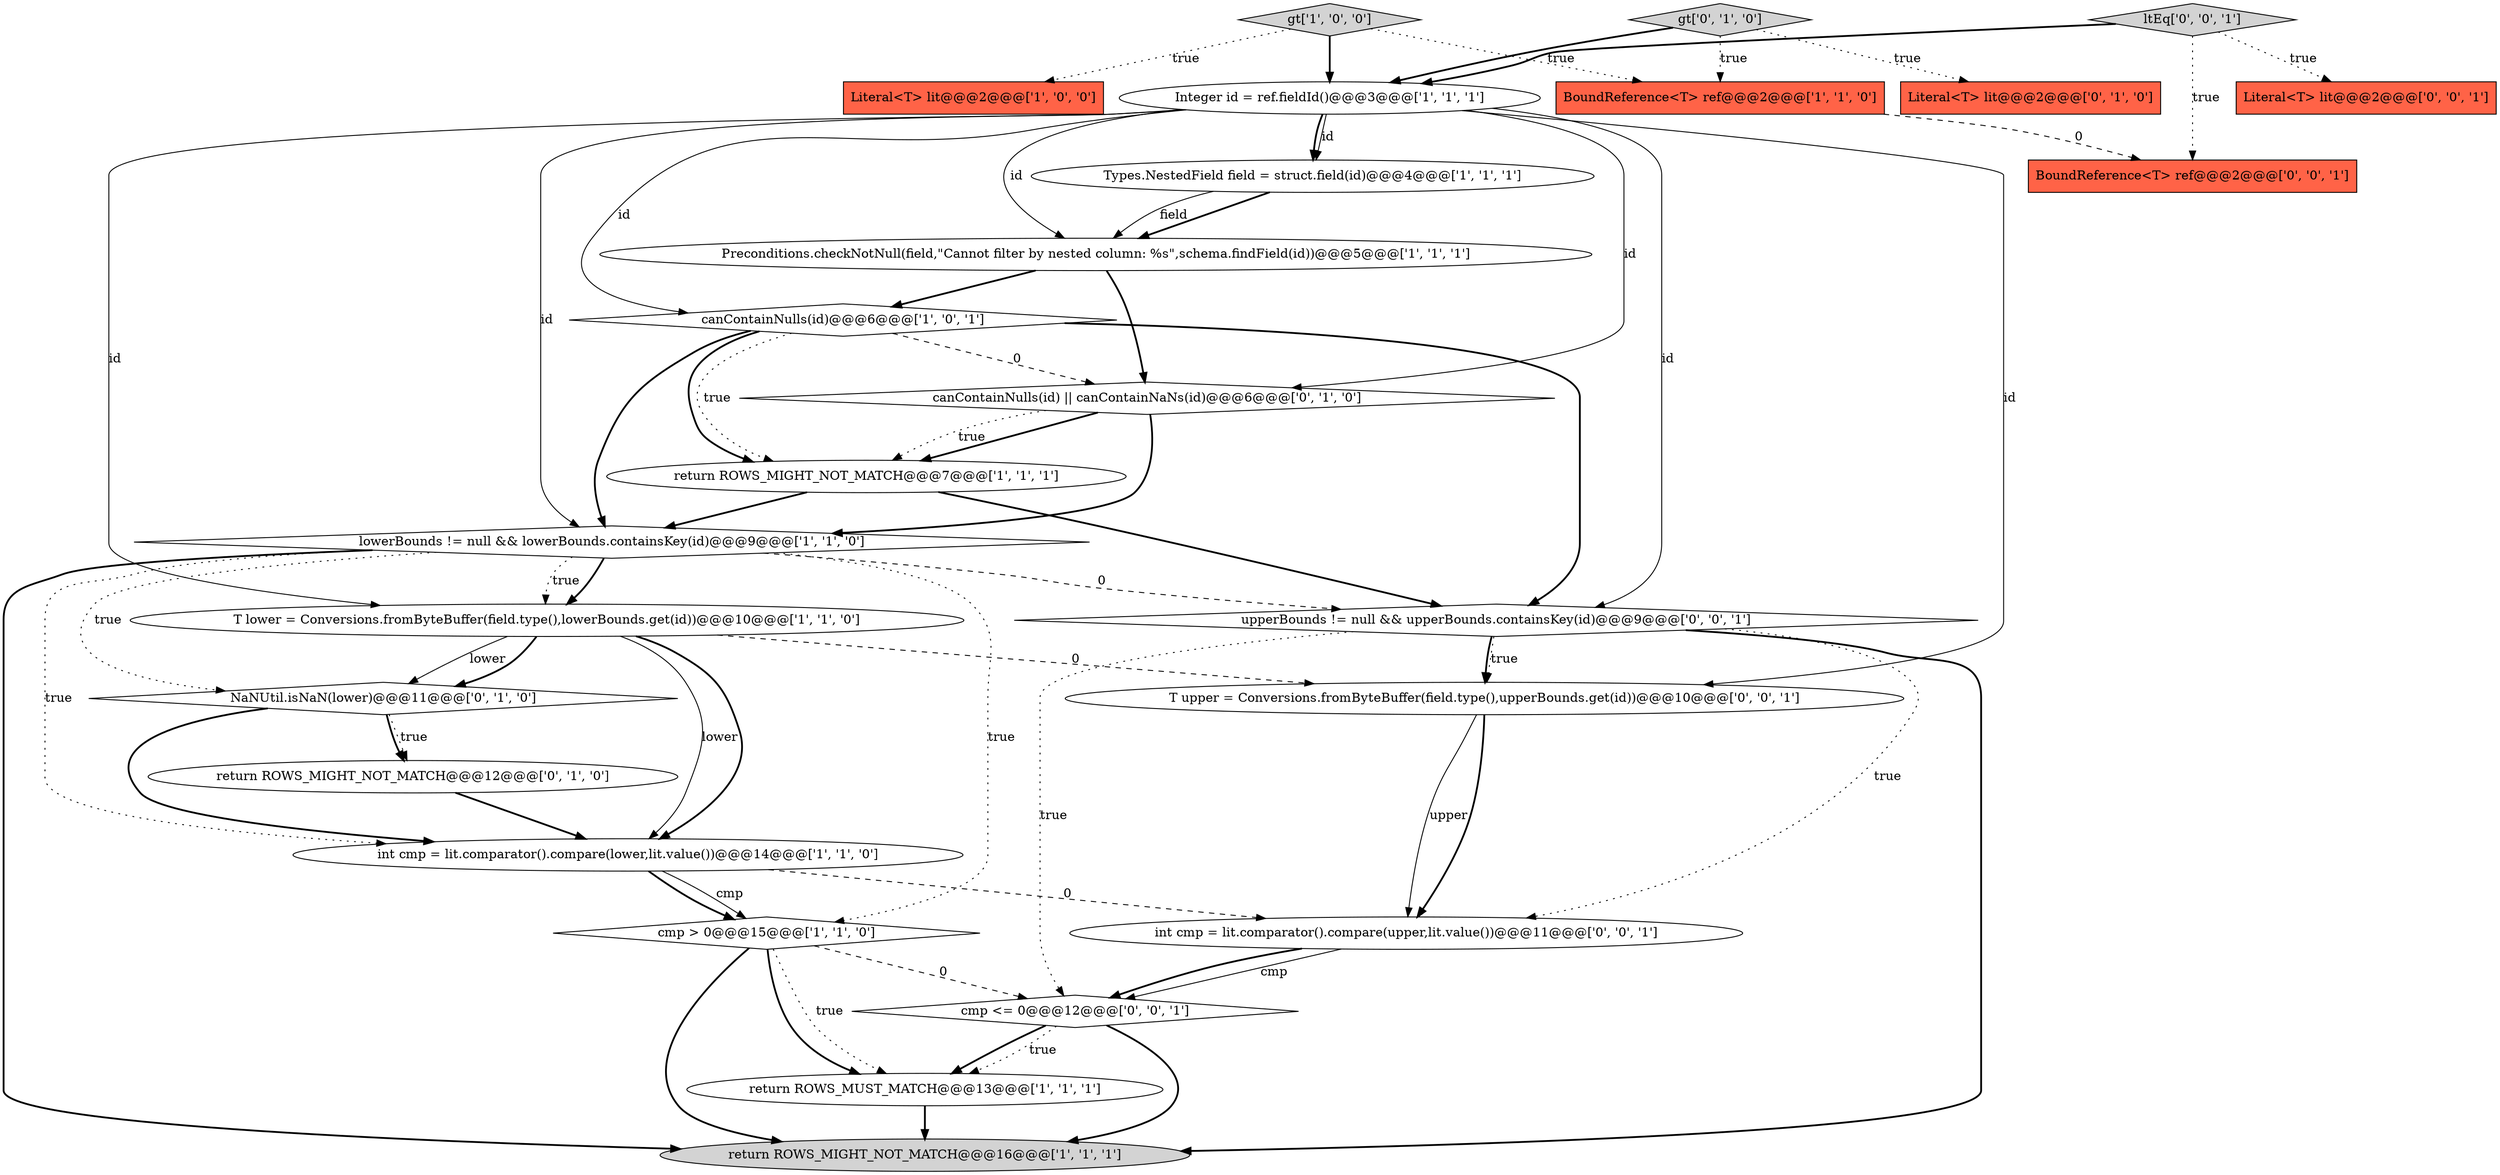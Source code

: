 digraph {
5 [style = filled, label = "canContainNulls(id)@@@6@@@['1', '0', '1']", fillcolor = white, shape = diamond image = "AAA0AAABBB1BBB"];
4 [style = filled, label = "T lower = Conversions.fromByteBuffer(field.type(),lowerBounds.get(id))@@@10@@@['1', '1', '0']", fillcolor = white, shape = ellipse image = "AAA0AAABBB1BBB"];
3 [style = filled, label = "int cmp = lit.comparator().compare(lower,lit.value())@@@14@@@['1', '1', '0']", fillcolor = white, shape = ellipse image = "AAA0AAABBB1BBB"];
17 [style = filled, label = "return ROWS_MIGHT_NOT_MATCH@@@12@@@['0', '1', '0']", fillcolor = white, shape = ellipse image = "AAA1AAABBB2BBB"];
7 [style = filled, label = "return ROWS_MIGHT_NOT_MATCH@@@7@@@['1', '1', '1']", fillcolor = white, shape = ellipse image = "AAA0AAABBB1BBB"];
23 [style = filled, label = "upperBounds != null && upperBounds.containsKey(id)@@@9@@@['0', '0', '1']", fillcolor = white, shape = diamond image = "AAA0AAABBB3BBB"];
0 [style = filled, label = "return ROWS_MIGHT_NOT_MATCH@@@16@@@['1', '1', '1']", fillcolor = lightgray, shape = ellipse image = "AAA0AAABBB1BBB"];
9 [style = filled, label = "lowerBounds != null && lowerBounds.containsKey(id)@@@9@@@['1', '1', '0']", fillcolor = white, shape = diamond image = "AAA0AAABBB1BBB"];
6 [style = filled, label = "Literal<T> lit@@@2@@@['1', '0', '0']", fillcolor = tomato, shape = box image = "AAA0AAABBB1BBB"];
18 [style = filled, label = "NaNUtil.isNaN(lower)@@@11@@@['0', '1', '0']", fillcolor = white, shape = diamond image = "AAA1AAABBB2BBB"];
11 [style = filled, label = "Types.NestedField field = struct.field(id)@@@4@@@['1', '1', '1']", fillcolor = white, shape = ellipse image = "AAA0AAABBB1BBB"];
1 [style = filled, label = "return ROWS_MUST_MATCH@@@13@@@['1', '1', '1']", fillcolor = white, shape = ellipse image = "AAA0AAABBB1BBB"];
2 [style = filled, label = "gt['1', '0', '0']", fillcolor = lightgray, shape = diamond image = "AAA0AAABBB1BBB"];
12 [style = filled, label = "Integer id = ref.fieldId()@@@3@@@['1', '1', '1']", fillcolor = white, shape = ellipse image = "AAA0AAABBB1BBB"];
8 [style = filled, label = "Preconditions.checkNotNull(field,\"Cannot filter by nested column: %s\",schema.findField(id))@@@5@@@['1', '1', '1']", fillcolor = white, shape = ellipse image = "AAA0AAABBB1BBB"];
15 [style = filled, label = "gt['0', '1', '0']", fillcolor = lightgray, shape = diamond image = "AAA0AAABBB2BBB"];
22 [style = filled, label = "Literal<T> lit@@@2@@@['0', '0', '1']", fillcolor = tomato, shape = box image = "AAA0AAABBB3BBB"];
14 [style = filled, label = "canContainNulls(id) || canContainNaNs(id)@@@6@@@['0', '1', '0']", fillcolor = white, shape = diamond image = "AAA1AAABBB2BBB"];
16 [style = filled, label = "Literal<T> lit@@@2@@@['0', '1', '0']", fillcolor = tomato, shape = box image = "AAA0AAABBB2BBB"];
24 [style = filled, label = "int cmp = lit.comparator().compare(upper,lit.value())@@@11@@@['0', '0', '1']", fillcolor = white, shape = ellipse image = "AAA0AAABBB3BBB"];
10 [style = filled, label = "BoundReference<T> ref@@@2@@@['1', '1', '0']", fillcolor = tomato, shape = box image = "AAA0AAABBB1BBB"];
13 [style = filled, label = "cmp > 0@@@15@@@['1', '1', '0']", fillcolor = white, shape = diamond image = "AAA0AAABBB1BBB"];
19 [style = filled, label = "cmp <= 0@@@12@@@['0', '0', '1']", fillcolor = white, shape = diamond image = "AAA0AAABBB3BBB"];
25 [style = filled, label = "BoundReference<T> ref@@@2@@@['0', '0', '1']", fillcolor = tomato, shape = box image = "AAA0AAABBB3BBB"];
20 [style = filled, label = "T upper = Conversions.fromByteBuffer(field.type(),upperBounds.get(id))@@@10@@@['0', '0', '1']", fillcolor = white, shape = ellipse image = "AAA0AAABBB3BBB"];
21 [style = filled, label = "ltEq['0', '0', '1']", fillcolor = lightgray, shape = diamond image = "AAA0AAABBB3BBB"];
20->24 [style = solid, label="upper"];
18->3 [style = bold, label=""];
7->23 [style = bold, label=""];
3->13 [style = solid, label="cmp"];
12->9 [style = solid, label="id"];
8->14 [style = bold, label=""];
14->7 [style = bold, label=""];
13->1 [style = dotted, label="true"];
8->5 [style = bold, label=""];
5->14 [style = dashed, label="0"];
12->23 [style = solid, label="id"];
9->4 [style = bold, label=""];
19->1 [style = bold, label=""];
13->0 [style = bold, label=""];
12->5 [style = solid, label="id"];
23->20 [style = dotted, label="true"];
7->9 [style = bold, label=""];
15->12 [style = bold, label=""];
10->25 [style = dashed, label="0"];
4->18 [style = solid, label="lower"];
23->19 [style = dotted, label="true"];
9->13 [style = dotted, label="true"];
4->3 [style = solid, label="lower"];
21->22 [style = dotted, label="true"];
3->24 [style = dashed, label="0"];
23->24 [style = dotted, label="true"];
2->6 [style = dotted, label="true"];
13->19 [style = dashed, label="0"];
12->20 [style = solid, label="id"];
14->9 [style = bold, label=""];
9->0 [style = bold, label=""];
19->0 [style = bold, label=""];
17->3 [style = bold, label=""];
5->9 [style = bold, label=""];
5->7 [style = dotted, label="true"];
14->7 [style = dotted, label="true"];
3->13 [style = bold, label=""];
23->0 [style = bold, label=""];
21->12 [style = bold, label=""];
2->10 [style = dotted, label="true"];
12->4 [style = solid, label="id"];
15->10 [style = dotted, label="true"];
9->18 [style = dotted, label="true"];
18->17 [style = dotted, label="true"];
2->12 [style = bold, label=""];
11->8 [style = bold, label=""];
12->8 [style = solid, label="id"];
5->23 [style = bold, label=""];
23->20 [style = bold, label=""];
9->4 [style = dotted, label="true"];
24->19 [style = solid, label="cmp"];
20->24 [style = bold, label=""];
19->1 [style = dotted, label="true"];
13->1 [style = bold, label=""];
9->23 [style = dashed, label="0"];
15->16 [style = dotted, label="true"];
18->17 [style = bold, label=""];
12->11 [style = bold, label=""];
9->3 [style = dotted, label="true"];
24->19 [style = bold, label=""];
4->20 [style = dashed, label="0"];
12->14 [style = solid, label="id"];
11->8 [style = solid, label="field"];
4->3 [style = bold, label=""];
5->7 [style = bold, label=""];
21->25 [style = dotted, label="true"];
12->11 [style = solid, label="id"];
4->18 [style = bold, label=""];
1->0 [style = bold, label=""];
}
